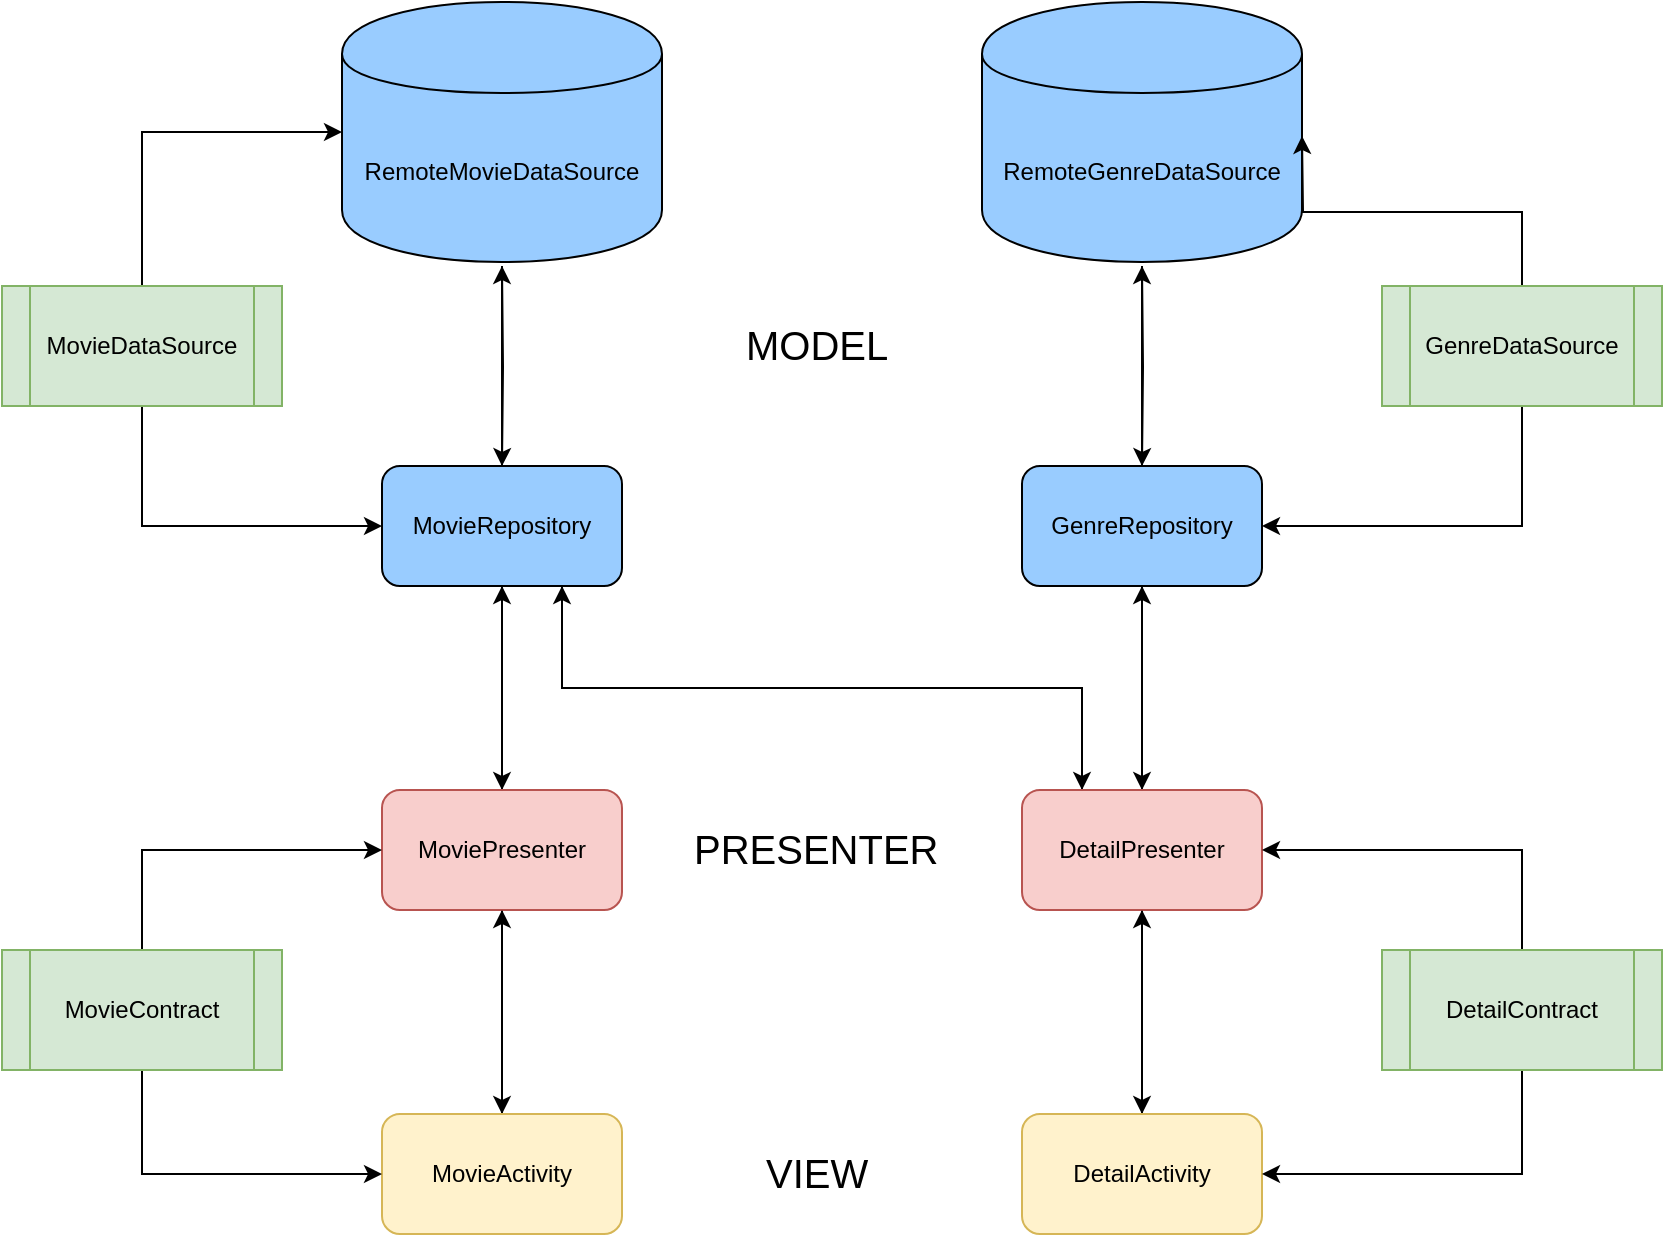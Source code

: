 <mxfile version="10.6.5"><diagram id="Zz5HwF6teLPqYwDOXx9S" name="Page-1"><mxGraphModel dx="1443" dy="830" grid="1" gridSize="10" guides="1" tooltips="1" connect="1" arrows="1" fold="1" page="1" pageScale="1" pageWidth="850" pageHeight="1100" math="0" shadow="0"><root><mxCell id="0"/><mxCell id="1" parent="0"/><mxCell id="95f_wbypQ9QAbDKOA4kc-18" value="" style="edgeStyle=orthogonalEdgeStyle;rounded=0;orthogonalLoop=1;jettySize=auto;html=1;" edge="1" parent="1" source="95f_wbypQ9QAbDKOA4kc-1"><mxGeometry relative="1" as="geometry"><mxPoint x="260" y="228" as="targetPoint"/></mxGeometry></mxCell><mxCell id="95f_wbypQ9QAbDKOA4kc-52" style="edgeStyle=orthogonalEdgeStyle;rounded=0;orthogonalLoop=1;jettySize=auto;html=1;exitX=0.5;exitY=1;exitDx=0;exitDy=0;entryX=0.5;entryY=0;entryDx=0;entryDy=0;" edge="1" parent="1" source="95f_wbypQ9QAbDKOA4kc-1" target="95f_wbypQ9QAbDKOA4kc-37"><mxGeometry relative="1" as="geometry"/></mxCell><mxCell id="95f_wbypQ9QAbDKOA4kc-58" style="edgeStyle=orthogonalEdgeStyle;rounded=0;orthogonalLoop=1;jettySize=auto;html=1;exitX=0.75;exitY=1;exitDx=0;exitDy=0;entryX=0.25;entryY=0;entryDx=0;entryDy=0;" edge="1" parent="1" source="95f_wbypQ9QAbDKOA4kc-1" target="95f_wbypQ9QAbDKOA4kc-38"><mxGeometry relative="1" as="geometry"/></mxCell><mxCell id="95f_wbypQ9QAbDKOA4kc-1" value="MovieRepository&lt;br&gt;" style="rounded=1;whiteSpace=wrap;html=1;fillColor=#99CCFF;" vertex="1" parent="1"><mxGeometry x="200" y="328" width="120" height="60" as="geometry"/></mxCell><mxCell id="95f_wbypQ9QAbDKOA4kc-19" value="" style="edgeStyle=orthogonalEdgeStyle;rounded=0;orthogonalLoop=1;jettySize=auto;html=1;" edge="1" parent="1" source="95f_wbypQ9QAbDKOA4kc-2"><mxGeometry relative="1" as="geometry"><mxPoint x="580" y="228" as="targetPoint"/></mxGeometry></mxCell><mxCell id="95f_wbypQ9QAbDKOA4kc-56" style="edgeStyle=orthogonalEdgeStyle;rounded=0;orthogonalLoop=1;jettySize=auto;html=1;exitX=0.5;exitY=1;exitDx=0;exitDy=0;entryX=0.5;entryY=0;entryDx=0;entryDy=0;" edge="1" parent="1" source="95f_wbypQ9QAbDKOA4kc-2" target="95f_wbypQ9QAbDKOA4kc-38"><mxGeometry relative="1" as="geometry"/></mxCell><mxCell id="95f_wbypQ9QAbDKOA4kc-2" value="GenreRepository" style="rounded=1;whiteSpace=wrap;html=1;fillColor=#99CCFF;" vertex="1" parent="1"><mxGeometry x="520" y="328" width="120" height="60" as="geometry"/></mxCell><mxCell id="95f_wbypQ9QAbDKOA4kc-29" value="" style="edgeStyle=orthogonalEdgeStyle;rounded=0;orthogonalLoop=1;jettySize=auto;html=1;" edge="1" parent="1" target="95f_wbypQ9QAbDKOA4kc-1"><mxGeometry relative="1" as="geometry"><mxPoint x="260" y="228" as="sourcePoint"/></mxGeometry></mxCell><mxCell id="95f_wbypQ9QAbDKOA4kc-16" value="&lt;span&gt;RemoteMovieDataSource&lt;/span&gt;" style="shape=cylinder;whiteSpace=wrap;html=1;boundedLbl=1;backgroundOutline=1;fillColor=#99CCFF;" vertex="1" parent="1"><mxGeometry x="180" y="96" width="160" height="130" as="geometry"/></mxCell><mxCell id="95f_wbypQ9QAbDKOA4kc-30" value="" style="edgeStyle=orthogonalEdgeStyle;rounded=0;orthogonalLoop=1;jettySize=auto;html=1;" edge="1" parent="1" target="95f_wbypQ9QAbDKOA4kc-2"><mxGeometry relative="1" as="geometry"><mxPoint x="580" y="228" as="sourcePoint"/></mxGeometry></mxCell><mxCell id="95f_wbypQ9QAbDKOA4kc-17" value="RemoteGenreDataSource" style="shape=cylinder;whiteSpace=wrap;html=1;boundedLbl=1;backgroundOutline=1;fillColor=#99CCFF;" vertex="1" parent="1"><mxGeometry x="500" y="96" width="160" height="130" as="geometry"/></mxCell><mxCell id="95f_wbypQ9QAbDKOA4kc-35" style="edgeStyle=orthogonalEdgeStyle;rounded=0;orthogonalLoop=1;jettySize=auto;html=1;exitX=0.5;exitY=0;exitDx=0;exitDy=0;entryX=0;entryY=0.5;entryDx=0;entryDy=0;" edge="1" parent="1" source="95f_wbypQ9QAbDKOA4kc-20" target="95f_wbypQ9QAbDKOA4kc-16"><mxGeometry relative="1" as="geometry"/></mxCell><mxCell id="95f_wbypQ9QAbDKOA4kc-36" style="edgeStyle=orthogonalEdgeStyle;rounded=0;orthogonalLoop=1;jettySize=auto;html=1;exitX=0.5;exitY=1;exitDx=0;exitDy=0;entryX=0;entryY=0.5;entryDx=0;entryDy=0;" edge="1" parent="1" source="95f_wbypQ9QAbDKOA4kc-20" target="95f_wbypQ9QAbDKOA4kc-1"><mxGeometry relative="1" as="geometry"/></mxCell><mxCell id="95f_wbypQ9QAbDKOA4kc-20" value="MovieDataSource" style="shape=process;whiteSpace=wrap;html=1;backgroundOutline=1;fillColor=#d5e8d4;strokeColor=#82b366;" vertex="1" parent="1"><mxGeometry x="10" y="238" width="140" height="60" as="geometry"/></mxCell><mxCell id="95f_wbypQ9QAbDKOA4kc-27" style="edgeStyle=orthogonalEdgeStyle;rounded=0;orthogonalLoop=1;jettySize=auto;html=1;exitX=0.5;exitY=0;exitDx=0;exitDy=0;entryX=1;entryY=0.5;entryDx=0;entryDy=0;" edge="1" parent="1" source="95f_wbypQ9QAbDKOA4kc-26"><mxGeometry relative="1" as="geometry"><mxPoint x="660" y="163" as="targetPoint"/></mxGeometry></mxCell><mxCell id="95f_wbypQ9QAbDKOA4kc-34" style="edgeStyle=orthogonalEdgeStyle;rounded=0;orthogonalLoop=1;jettySize=auto;html=1;exitX=0.5;exitY=1;exitDx=0;exitDy=0;entryX=1;entryY=0.5;entryDx=0;entryDy=0;" edge="1" parent="1" source="95f_wbypQ9QAbDKOA4kc-26" target="95f_wbypQ9QAbDKOA4kc-2"><mxGeometry relative="1" as="geometry"/></mxCell><mxCell id="95f_wbypQ9QAbDKOA4kc-26" value="GenreDataSource" style="shape=process;whiteSpace=wrap;html=1;backgroundOutline=1;fillColor=#d5e8d4;strokeColor=#82b366;" vertex="1" parent="1"><mxGeometry x="700" y="238" width="140" height="60" as="geometry"/></mxCell><mxCell id="95f_wbypQ9QAbDKOA4kc-53" style="edgeStyle=orthogonalEdgeStyle;rounded=0;orthogonalLoop=1;jettySize=auto;html=1;exitX=0.5;exitY=0;exitDx=0;exitDy=0;entryX=0.5;entryY=1;entryDx=0;entryDy=0;" edge="1" parent="1" source="95f_wbypQ9QAbDKOA4kc-37" target="95f_wbypQ9QAbDKOA4kc-1"><mxGeometry relative="1" as="geometry"/></mxCell><mxCell id="95f_wbypQ9QAbDKOA4kc-59" style="edgeStyle=orthogonalEdgeStyle;rounded=0;orthogonalLoop=1;jettySize=auto;html=1;exitX=0.5;exitY=1;exitDx=0;exitDy=0;entryX=0.5;entryY=0;entryDx=0;entryDy=0;" edge="1" parent="1" source="95f_wbypQ9QAbDKOA4kc-37" target="95f_wbypQ9QAbDKOA4kc-39"><mxGeometry relative="1" as="geometry"/></mxCell><mxCell id="95f_wbypQ9QAbDKOA4kc-37" value="MoviePresenter" style="rounded=1;whiteSpace=wrap;html=1;fillColor=#f8cecc;strokeColor=#b85450;" vertex="1" parent="1"><mxGeometry x="200" y="490" width="120" height="60" as="geometry"/></mxCell><mxCell id="95f_wbypQ9QAbDKOA4kc-55" style="edgeStyle=orthogonalEdgeStyle;rounded=0;orthogonalLoop=1;jettySize=auto;html=1;exitX=0.5;exitY=0;exitDx=0;exitDy=0;entryX=0.5;entryY=1;entryDx=0;entryDy=0;" edge="1" parent="1" source="95f_wbypQ9QAbDKOA4kc-38" target="95f_wbypQ9QAbDKOA4kc-2"><mxGeometry relative="1" as="geometry"/></mxCell><mxCell id="95f_wbypQ9QAbDKOA4kc-57" style="edgeStyle=orthogonalEdgeStyle;rounded=0;orthogonalLoop=1;jettySize=auto;html=1;exitX=0.25;exitY=0;exitDx=0;exitDy=0;entryX=0.75;entryY=1;entryDx=0;entryDy=0;" edge="1" parent="1" source="95f_wbypQ9QAbDKOA4kc-38" target="95f_wbypQ9QAbDKOA4kc-1"><mxGeometry relative="1" as="geometry"/></mxCell><mxCell id="95f_wbypQ9QAbDKOA4kc-61" style="edgeStyle=orthogonalEdgeStyle;rounded=0;orthogonalLoop=1;jettySize=auto;html=1;exitX=0.5;exitY=1;exitDx=0;exitDy=0;" edge="1" parent="1" source="95f_wbypQ9QAbDKOA4kc-38" target="95f_wbypQ9QAbDKOA4kc-40"><mxGeometry relative="1" as="geometry"/></mxCell><mxCell id="95f_wbypQ9QAbDKOA4kc-38" value="DetailPresenter" style="rounded=1;whiteSpace=wrap;html=1;fillColor=#f8cecc;strokeColor=#b85450;" vertex="1" parent="1"><mxGeometry x="520" y="490" width="120" height="60" as="geometry"/></mxCell><mxCell id="95f_wbypQ9QAbDKOA4kc-60" style="edgeStyle=orthogonalEdgeStyle;rounded=0;orthogonalLoop=1;jettySize=auto;html=1;exitX=0.5;exitY=0;exitDx=0;exitDy=0;entryX=0.5;entryY=1;entryDx=0;entryDy=0;" edge="1" parent="1" source="95f_wbypQ9QAbDKOA4kc-39" target="95f_wbypQ9QAbDKOA4kc-37"><mxGeometry relative="1" as="geometry"/></mxCell><mxCell id="95f_wbypQ9QAbDKOA4kc-39" value="MovieActivity" style="rounded=1;whiteSpace=wrap;html=1;fillColor=#fff2cc;strokeColor=#d6b656;" vertex="1" parent="1"><mxGeometry x="200" y="652" width="120" height="60" as="geometry"/></mxCell><mxCell id="95f_wbypQ9QAbDKOA4kc-62" style="edgeStyle=orthogonalEdgeStyle;rounded=0;orthogonalLoop=1;jettySize=auto;html=1;exitX=0.5;exitY=0;exitDx=0;exitDy=0;entryX=0.5;entryY=1;entryDx=0;entryDy=0;" edge="1" parent="1" source="95f_wbypQ9QAbDKOA4kc-40" target="95f_wbypQ9QAbDKOA4kc-38"><mxGeometry relative="1" as="geometry"/></mxCell><mxCell id="95f_wbypQ9QAbDKOA4kc-40" value="DetailActivity" style="rounded=1;whiteSpace=wrap;html=1;fillColor=#fff2cc;strokeColor=#d6b656;" vertex="1" parent="1"><mxGeometry x="520" y="652" width="120" height="60" as="geometry"/></mxCell><mxCell id="95f_wbypQ9QAbDKOA4kc-45" style="edgeStyle=orthogonalEdgeStyle;rounded=0;orthogonalLoop=1;jettySize=auto;html=1;exitX=0.5;exitY=0;exitDx=0;exitDy=0;entryX=0;entryY=0.5;entryDx=0;entryDy=0;" edge="1" parent="1" source="95f_wbypQ9QAbDKOA4kc-43" target="95f_wbypQ9QAbDKOA4kc-37"><mxGeometry relative="1" as="geometry"/></mxCell><mxCell id="95f_wbypQ9QAbDKOA4kc-46" style="edgeStyle=orthogonalEdgeStyle;rounded=0;orthogonalLoop=1;jettySize=auto;html=1;exitX=0.5;exitY=1;exitDx=0;exitDy=0;entryX=0;entryY=0.5;entryDx=0;entryDy=0;" edge="1" parent="1" source="95f_wbypQ9QAbDKOA4kc-43" target="95f_wbypQ9QAbDKOA4kc-39"><mxGeometry relative="1" as="geometry"/></mxCell><mxCell id="95f_wbypQ9QAbDKOA4kc-43" value="MovieContract" style="shape=process;whiteSpace=wrap;html=1;backgroundOutline=1;fillColor=#d5e8d4;strokeColor=#82b366;" vertex="1" parent="1"><mxGeometry x="10" y="570" width="140" height="60" as="geometry"/></mxCell><mxCell id="95f_wbypQ9QAbDKOA4kc-47" style="edgeStyle=orthogonalEdgeStyle;rounded=0;orthogonalLoop=1;jettySize=auto;html=1;exitX=0.5;exitY=0;exitDx=0;exitDy=0;entryX=1;entryY=0.5;entryDx=0;entryDy=0;" edge="1" parent="1" source="95f_wbypQ9QAbDKOA4kc-44" target="95f_wbypQ9QAbDKOA4kc-38"><mxGeometry relative="1" as="geometry"/></mxCell><mxCell id="95f_wbypQ9QAbDKOA4kc-48" style="edgeStyle=orthogonalEdgeStyle;rounded=0;orthogonalLoop=1;jettySize=auto;html=1;exitX=0.5;exitY=1;exitDx=0;exitDy=0;entryX=1;entryY=0.5;entryDx=0;entryDy=0;" edge="1" parent="1" source="95f_wbypQ9QAbDKOA4kc-44" target="95f_wbypQ9QAbDKOA4kc-40"><mxGeometry relative="1" as="geometry"/></mxCell><mxCell id="95f_wbypQ9QAbDKOA4kc-44" value="DetailContract" style="shape=process;whiteSpace=wrap;html=1;backgroundOutline=1;fillColor=#d5e8d4;strokeColor=#82b366;" vertex="1" parent="1"><mxGeometry x="700" y="570" width="140" height="60" as="geometry"/></mxCell><mxCell id="95f_wbypQ9QAbDKOA4kc-65" value="MODEL" style="text;html=1;resizable=0;points=[];autosize=1;align=left;verticalAlign=top;spacingTop=-4;fontSize=20;fontFamily=Helvetica;" vertex="1" parent="1"><mxGeometry x="380" y="253" width="90" height="30" as="geometry"/></mxCell><mxCell id="95f_wbypQ9QAbDKOA4kc-66" value="PRESENTER" style="text;html=1;resizable=0;points=[];autosize=1;align=left;verticalAlign=top;spacingTop=-4;fontSize=20;fontFamily=Helvetica;" vertex="1" parent="1"><mxGeometry x="354" y="505" width="140" height="30" as="geometry"/></mxCell><mxCell id="95f_wbypQ9QAbDKOA4kc-67" value="VIEW" style="text;html=1;resizable=0;points=[];autosize=1;align=left;verticalAlign=top;spacingTop=-4;fontSize=20;fontFamily=Helvetica;" vertex="1" parent="1"><mxGeometry x="390" y="667" width="70" height="30" as="geometry"/></mxCell></root></mxGraphModel></diagram></mxfile>